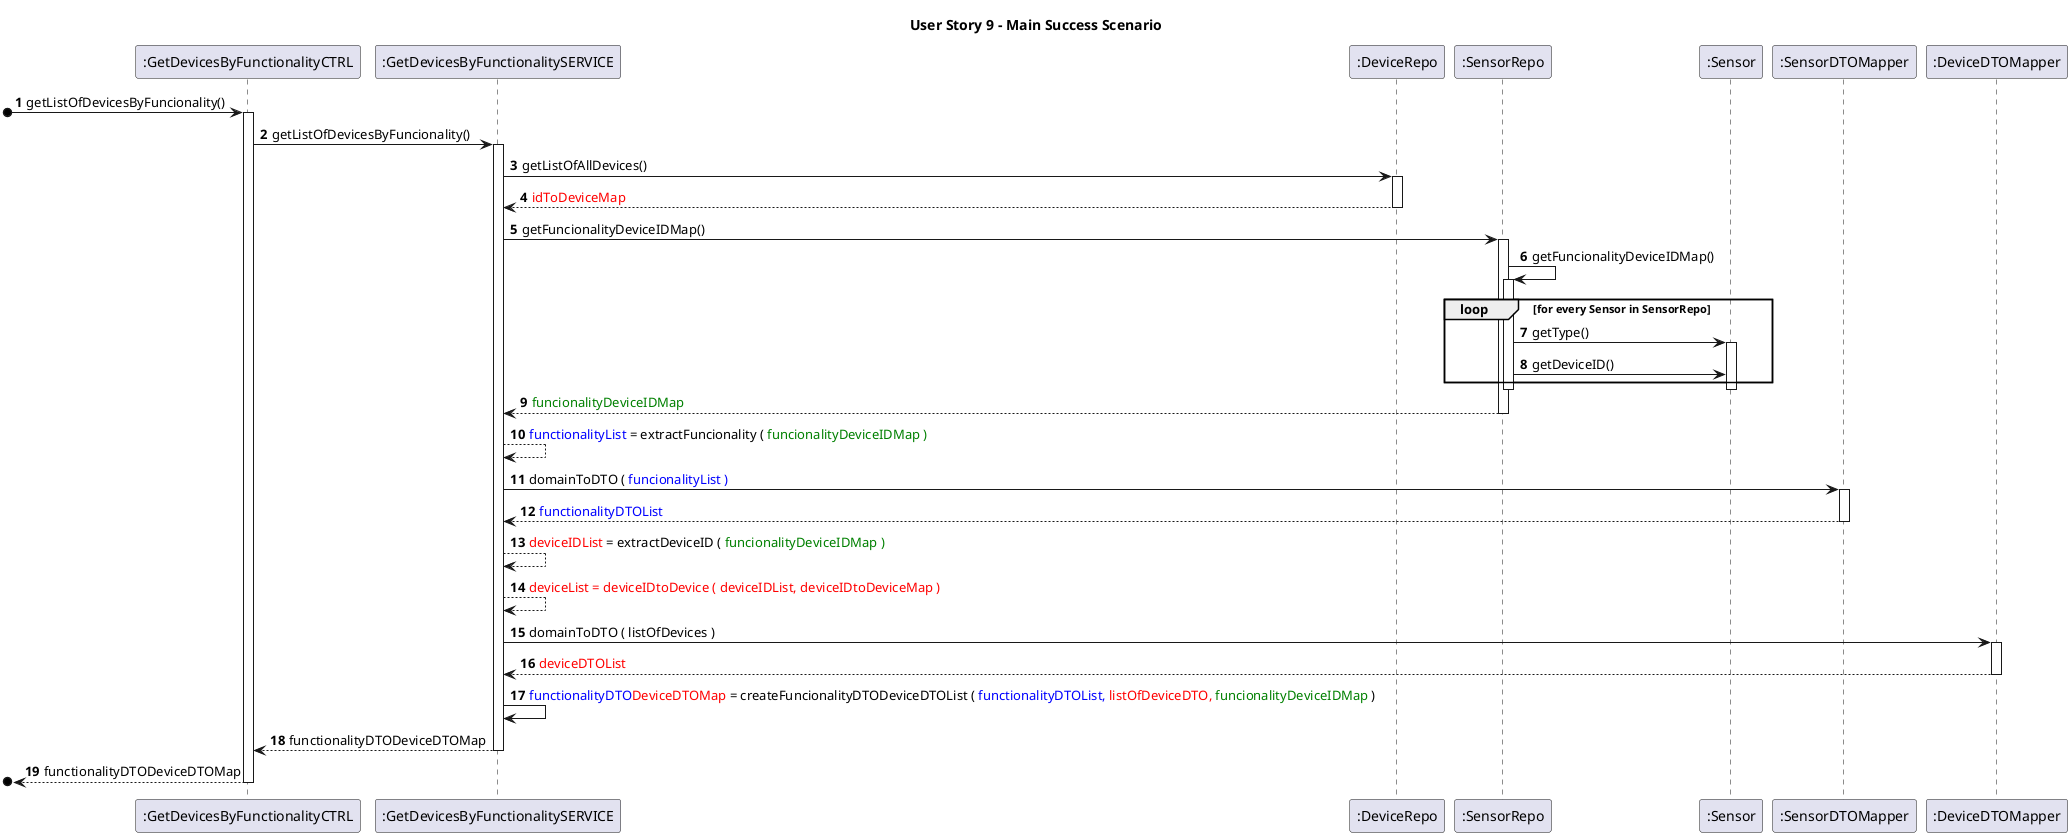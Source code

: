 @startuml

title User Story 9 - Main Success Scenario

autonumber

participant ":GetDevicesByFunctionalityCTRL" as C
participant ":GetDevicesByFunctionalitySERVICE" as CS
participant ":DeviceRepo" as DR
participant ":SensorRepo" as SR
participant ":Sensor" as S
participant ":SensorDTOMapper" as SM
participant ":DeviceDTOMapper" as DM

'1
    [o-> C : getListOfDevicesByFuncionality()
    activate C
'2
    C -> CS : getListOfDevicesByFuncionality()
    activate CS
'3
    CS -> DR : getListOfAllDevices()
    activate DR
'4
    DR --> CS : <color:red>idToDeviceMap
    deactivate DR
'5
    CS -> SR : getFuncionalityDeviceIDMap()
    activate SR
'6
    SR -> SR : getFuncionalityDeviceIDMap()
    activate SR
'7 and 8
    loop for every Sensor in SensorRepo
    SR -> S : getType()
    activate S
    SR -> S : getDeviceID()
    end
    deactivate SR
    deactivate S
'9
    SR --> CS : <color:green>funcionalityDeviceIDMap
    deactivate SR
'10
    CS --> CS : <color:blue>functionalityList<color:black> = extractFuncionality ( <color:green>funcionalityDeviceIDMap )
'11
    CS -> SM : domainToDTO ( <color:blue>funcionalityList )
    activate SM
'12
    SM --> CS : <color:blue>functionalityDTOList
    deactivate SM
'13
    CS --> CS : <color:red>deviceIDList<color:black> = extractDeviceID ( <color:green>funcionalityDeviceIDMap )
'14
    CS --> CS : <color:red>deviceList = deviceIDtoDevice ( deviceIDList, deviceIDtoDeviceMap )
'15
    CS -> DM : domainToDTO ( listOfDevices )
    activate DM
'16
    DM --> CS : <color:red>deviceDTOList
    deactivate DM
'17
    CS -> CS : <color:blue>functionalityDTO<color:red>DeviceDTOMap<color:black> = createFuncionalityDTODeviceDTOList ( <color:blue>functionalityDTOList, <color:red>listOfDeviceDTO, <color:green>funcionalityDeviceIDMap<color:black> )
'18
    CS --> C : functionalityDTODeviceDTOMap
    deactivate CS
'19
    [o<-- C : functionalityDTODeviceDTOMap
    deactivate C

@enduml